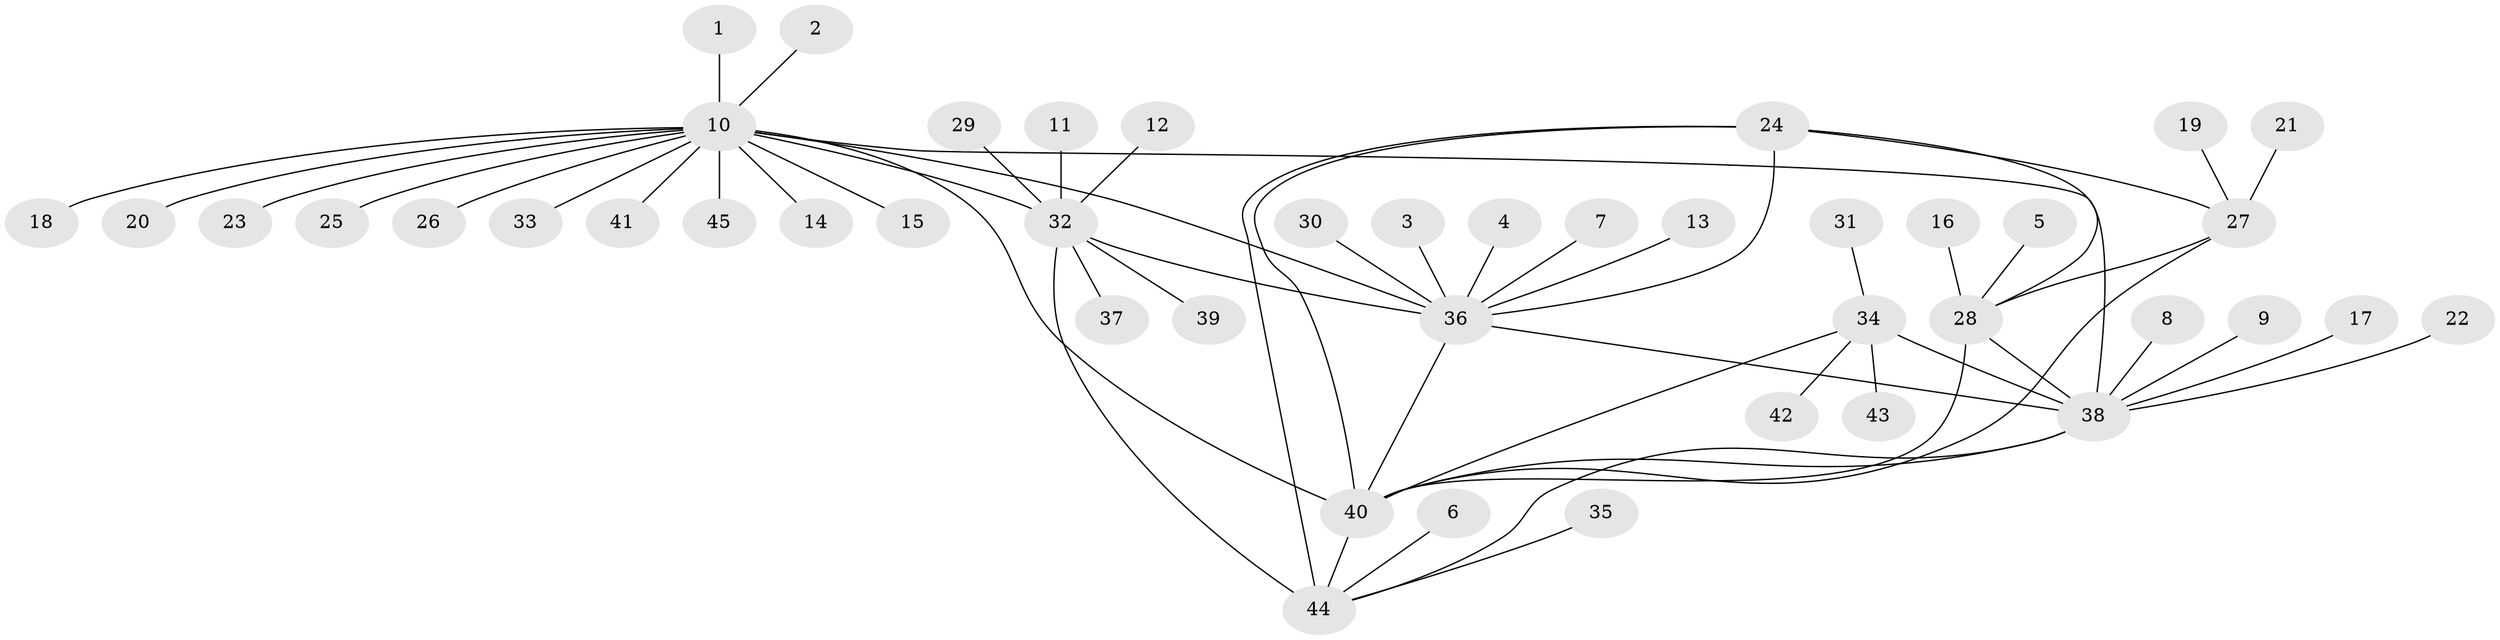 // original degree distribution, {5: 0.033707865168539325, 3: 0.06741573033707865, 11: 0.02247191011235955, 10: 0.011235955056179775, 8: 0.02247191011235955, 7: 0.07865168539325842, 6: 0.02247191011235955, 9: 0.011235955056179775, 4: 0.02247191011235955, 1: 0.6404494382022472, 2: 0.06741573033707865}
// Generated by graph-tools (version 1.1) at 2025/50/03/09/25 03:50:31]
// undirected, 45 vertices, 57 edges
graph export_dot {
graph [start="1"]
  node [color=gray90,style=filled];
  1;
  2;
  3;
  4;
  5;
  6;
  7;
  8;
  9;
  10;
  11;
  12;
  13;
  14;
  15;
  16;
  17;
  18;
  19;
  20;
  21;
  22;
  23;
  24;
  25;
  26;
  27;
  28;
  29;
  30;
  31;
  32;
  33;
  34;
  35;
  36;
  37;
  38;
  39;
  40;
  41;
  42;
  43;
  44;
  45;
  1 -- 10 [weight=3.0];
  2 -- 10 [weight=1.0];
  3 -- 36 [weight=1.0];
  4 -- 36 [weight=1.0];
  5 -- 28 [weight=1.0];
  6 -- 44 [weight=1.0];
  7 -- 36 [weight=1.0];
  8 -- 38 [weight=1.0];
  9 -- 38 [weight=1.0];
  10 -- 14 [weight=1.0];
  10 -- 15 [weight=1.0];
  10 -- 18 [weight=1.0];
  10 -- 20 [weight=1.0];
  10 -- 23 [weight=1.0];
  10 -- 25 [weight=1.0];
  10 -- 26 [weight=1.0];
  10 -- 32 [weight=1.0];
  10 -- 33 [weight=1.0];
  10 -- 36 [weight=1.0];
  10 -- 38 [weight=1.0];
  10 -- 40 [weight=2.0];
  10 -- 41 [weight=1.0];
  10 -- 45 [weight=1.0];
  11 -- 32 [weight=1.0];
  12 -- 32 [weight=1.0];
  13 -- 36 [weight=1.0];
  16 -- 28 [weight=1.0];
  17 -- 38 [weight=1.0];
  19 -- 27 [weight=1.0];
  21 -- 27 [weight=1.0];
  22 -- 38 [weight=1.0];
  24 -- 27 [weight=1.0];
  24 -- 28 [weight=1.0];
  24 -- 36 [weight=1.0];
  24 -- 40 [weight=1.0];
  24 -- 44 [weight=1.0];
  27 -- 28 [weight=1.0];
  27 -- 40 [weight=1.0];
  28 -- 38 [weight=1.0];
  28 -- 40 [weight=1.0];
  29 -- 32 [weight=1.0];
  30 -- 36 [weight=1.0];
  31 -- 34 [weight=1.0];
  32 -- 36 [weight=1.0];
  32 -- 37 [weight=1.0];
  32 -- 39 [weight=1.0];
  32 -- 44 [weight=3.0];
  34 -- 38 [weight=3.0];
  34 -- 40 [weight=1.0];
  34 -- 42 [weight=1.0];
  34 -- 43 [weight=1.0];
  35 -- 44 [weight=1.0];
  36 -- 38 [weight=1.0];
  36 -- 40 [weight=1.0];
  38 -- 40 [weight=1.0];
  38 -- 44 [weight=1.0];
  40 -- 44 [weight=1.0];
}
